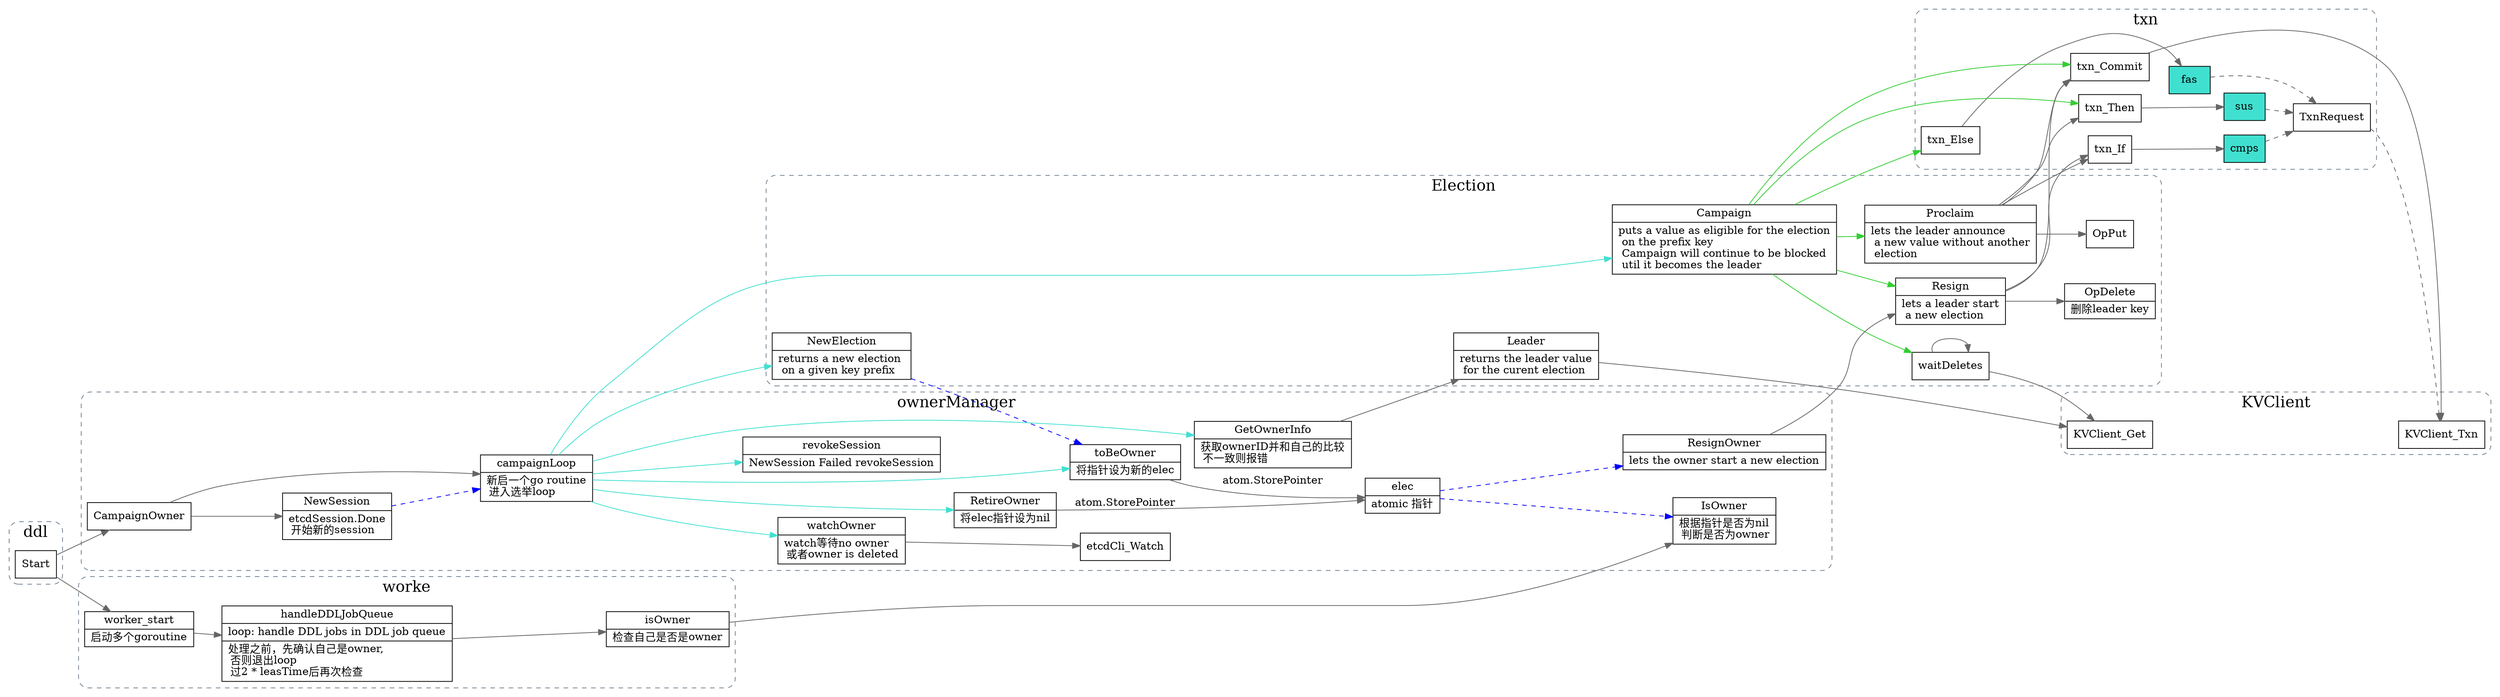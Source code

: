 digraph campaign_owner {
  node[shape=box];
  edge[color=gray40];
  newrank=true;
  rankdir=LR;

  subgraph cluster_KVClient {
    graph[label="KVClient";fontsize=20;style="rounded,dashed";color="slategrey"]
    KVClient_Txn;
    KVClient_Get;
  }


  subgraph cluster_txn {
    graph[label="txn";fontsize=20;style="rounded,dashed";color="slategrey"]
    node[shape=record;style=filled;fillcolor="turquoise"];
    cmps;
    sus;
    fas;
    node[shape=box;style=stroke;];
    txn_Then;
    txn_Else;
    txn_If;
    txn_Commit -> KVClient_Txn;

    txn_If -> cmps;
    txn_Then -> sus;
    txn_Else -> fas;
    
    edge[style=dashed];
    {cmps;sus;fas} -> TxnRequest -> KVClient_Txn;
  }

  subgraph cluster_Election {
    graph[label="Election";fontsize=20;style="rounded,dashed";color="slategrey"]
    Campaign[
      shape="record";
      label="{{
        Campaign|
        puts a value as eligible for the election\l
        on the prefix key\l
        Campaign will continue to be blocked\l
        util it becomes the leader\l
      }}"];

    NewElection[
      shape="record";
      label="{{
        NewElection|
        returns a new election \l 
        on a given key prefix\l
      }}"];
    Leader[
      shape="record";
      label="{{
        Leader|
        returns the leader value\l 
        for the curent election\l
      }}"];
    OpDelete[
      shape="record";
      label="{{
        OpDelete|
        删除leader key\l
      }}"];
    Resign[
      shape="record";
      label="{{
        Resign|
        lets a leader start\l 
        a new election\l
      }}"];
    Proclaim[
      shape="record";
      label="{{
        Proclaim|
        lets the leader announce\l
        a new value without another\l
        election\l
      }}"];

    Campaign -> {
      waitDeletes;
      txn_Then;
      txn_Else;
      txn_Commit;
      Resign;
      Proclaim;
    }[color=limegreen];

    Proclaim -> {
      txn_Then;
      txn_If;
      txn_Commit;
      OpPut;
    }
    Resign -> {
      txn_If;
      txn_Commit;
      OpDelete;
    }
    waitDeletes -> {
      waitDeletes;
      KVClient_Get;
    }
    Leader-> KVClient_Get;
  }

  subgraph cluster_ownerManager {
    graph[label="ownerManager";fontsize=20;style="rounded,dashed";color="slategrey"]
    watchOwner[
      shape="record";
      label="{{
        watchOwner|
        watch等待no owner\l
        或者owner is deleted\l
      }}"];
    GetOwnerInfo[
      shape="record";
      label="{{
        GetOwnerInfo|
        获取ownerID并和自己的比较\l
        不一致则报错\l
      }}"];
    NewSession[
      shape="record";
      label="{{
        NewSession|
        etcdSession.Done\l
        开始新的session\l
      }}"];
    revokeSession[
      shape="record";
      label="{{
        revokeSession|
        NewSession Failed revokeSession\l
      }}"];
    RetireOwner[
      shape="record";
      label="{{
        RetireOwner|
        将elec指针设为nil\l
      }}"];
    ResignOwner[
      shape="record";
      label="{{
        ResignOwner|
        lets the owner start a new election\l
      }}"];
    toBeOwner[
      shape="record";
      label="{{
        toBeOwner|
        将指针设为新的elec
      }}"];
    campaignLoop[
      shape="record";
      label="{{
        campaignLoop|
        新启一个go routine\l
        进入选举loop\l
      }}"];
    IsOwner[
      shape="record";
      label="{{
        IsOwner|
        根据指针是否为nil\l 
        判断是否为owner\l
      }}"];
      ownerManager_elec[
        shape="record";
        label="{{
          elec|
          atomic 指针
        }}"];

    ownerManager_elec;

    watchOwner -> {
      etcdCli_Watch;
    }
    toBeOwner -> ownerManager_elec[label="atom.StorePointer"];
    RetireOwner -> ownerManager_elec[label="atom.StorePointer"];

    CampaignOwner -> {
      campaignLoop;
      NewSession;
    };
    campaignLoop -> {
      revokeSession;
      NewElection;
      Campaign;
      toBeOwner;
      watchOwner;
      RetireOwner;
      watchOwner;
      GetOwnerInfo;
    }[color=turquoise];
    GetOwnerInfo -> {
      Leader;
    }
    ResignOwner -> Resign;

    //data deps
    edge[style=dashed;color=blue];
    NewElection -> toBeOwner;
    ownerManager_elec -> ResignOwner;
    ownerManager_elec -> IsOwner;
    NewSession -> campaignLoop;
  }
  subgraph cluster_worker {
    graph[label="worke";fontsize=20;style="rounded,dashed";color="slategrey"]
    handleDDLJobQueue[
      shape="record";
      label="{{
        handleDDLJobQueue|
        loop: handle DDL jobs in DDL job queue\l|
        处理之前，先确认自己是owner,\l
        否则退出loop\l
        过2 * leasTime后再次检查\l
      }}"];
    worker_start[
      shape="record";
      label="{{
        worker_start|
        启动多个goroutine
      }}"];
    worker_start -> handleDDLJobQueue -> isOwner;
    isOwner[
      shape="record";
      label="{{
        isOwner|
        检查自己是否是owner\l
      }}"];
  }


  subgraph cluster_ddl {
    graph[label="ddl";fontsize=20;style="rounded,dashed";color="slategrey"]
    Start -> CampaignOwner;
    isOwner -> IsOwner;
    Start -> worker_start;
  }
}
